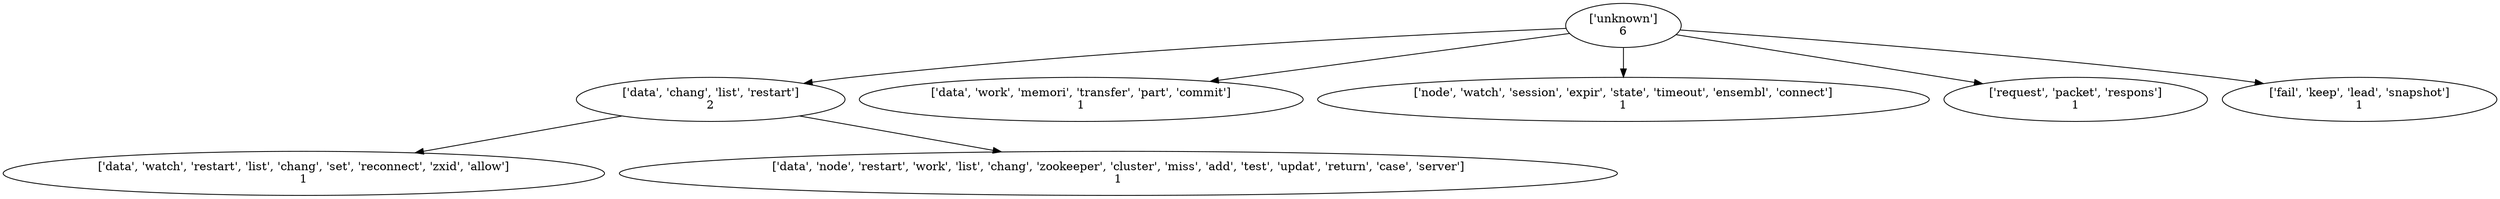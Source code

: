 strict digraph  {
	"['unknown']
6" -> "['data', 'chang', 'list', 'restart']
2";
	"['unknown']
6" -> "['data', 'work', 'memori', 'transfer', 'part', 'commit']
1";
	"['unknown']
6" -> "['node', 'watch', 'session', 'expir', 'state', 'timeout', 'ensembl', 'connect']
1";
	"['unknown']
6" -> "['request', 'packet', 'respons']
1";
	"['unknown']
6" -> "['fail', 'keep', 'lead', 'snapshot']
1";
	"['data', 'chang', 'list', 'restart']
2" -> "['data', 'watch', 'restart', 'list', 'chang', 'set', 'reconnect', 'zxid', 'allow']
1";
	"['data', 'chang', 'list', 'restart']
2" -> "['data', 'node', 'restart', 'work', 'list', 'chang', 'zookeeper', 'cluster', 'miss', 'add', 'test', 'updat', 'return', 'case', '\
server']
1";
}
